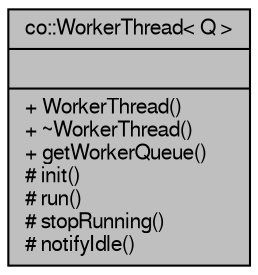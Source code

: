 digraph G
{
  edge [fontname="FreeSans",fontsize="10",labelfontname="FreeSans",labelfontsize="10"];
  node [fontname="FreeSans",fontsize="10",shape=record];
  Node1 [label="{co::WorkerThread\< Q \>\n||+ WorkerThread()\l+ ~WorkerThread()\l+ getWorkerQueue()\l# init()\l# run()\l# stopRunning()\l# notifyIdle()\l}",height=0.2,width=0.4,color="black", fillcolor="grey75", style="filled" fontcolor="black"];
}

